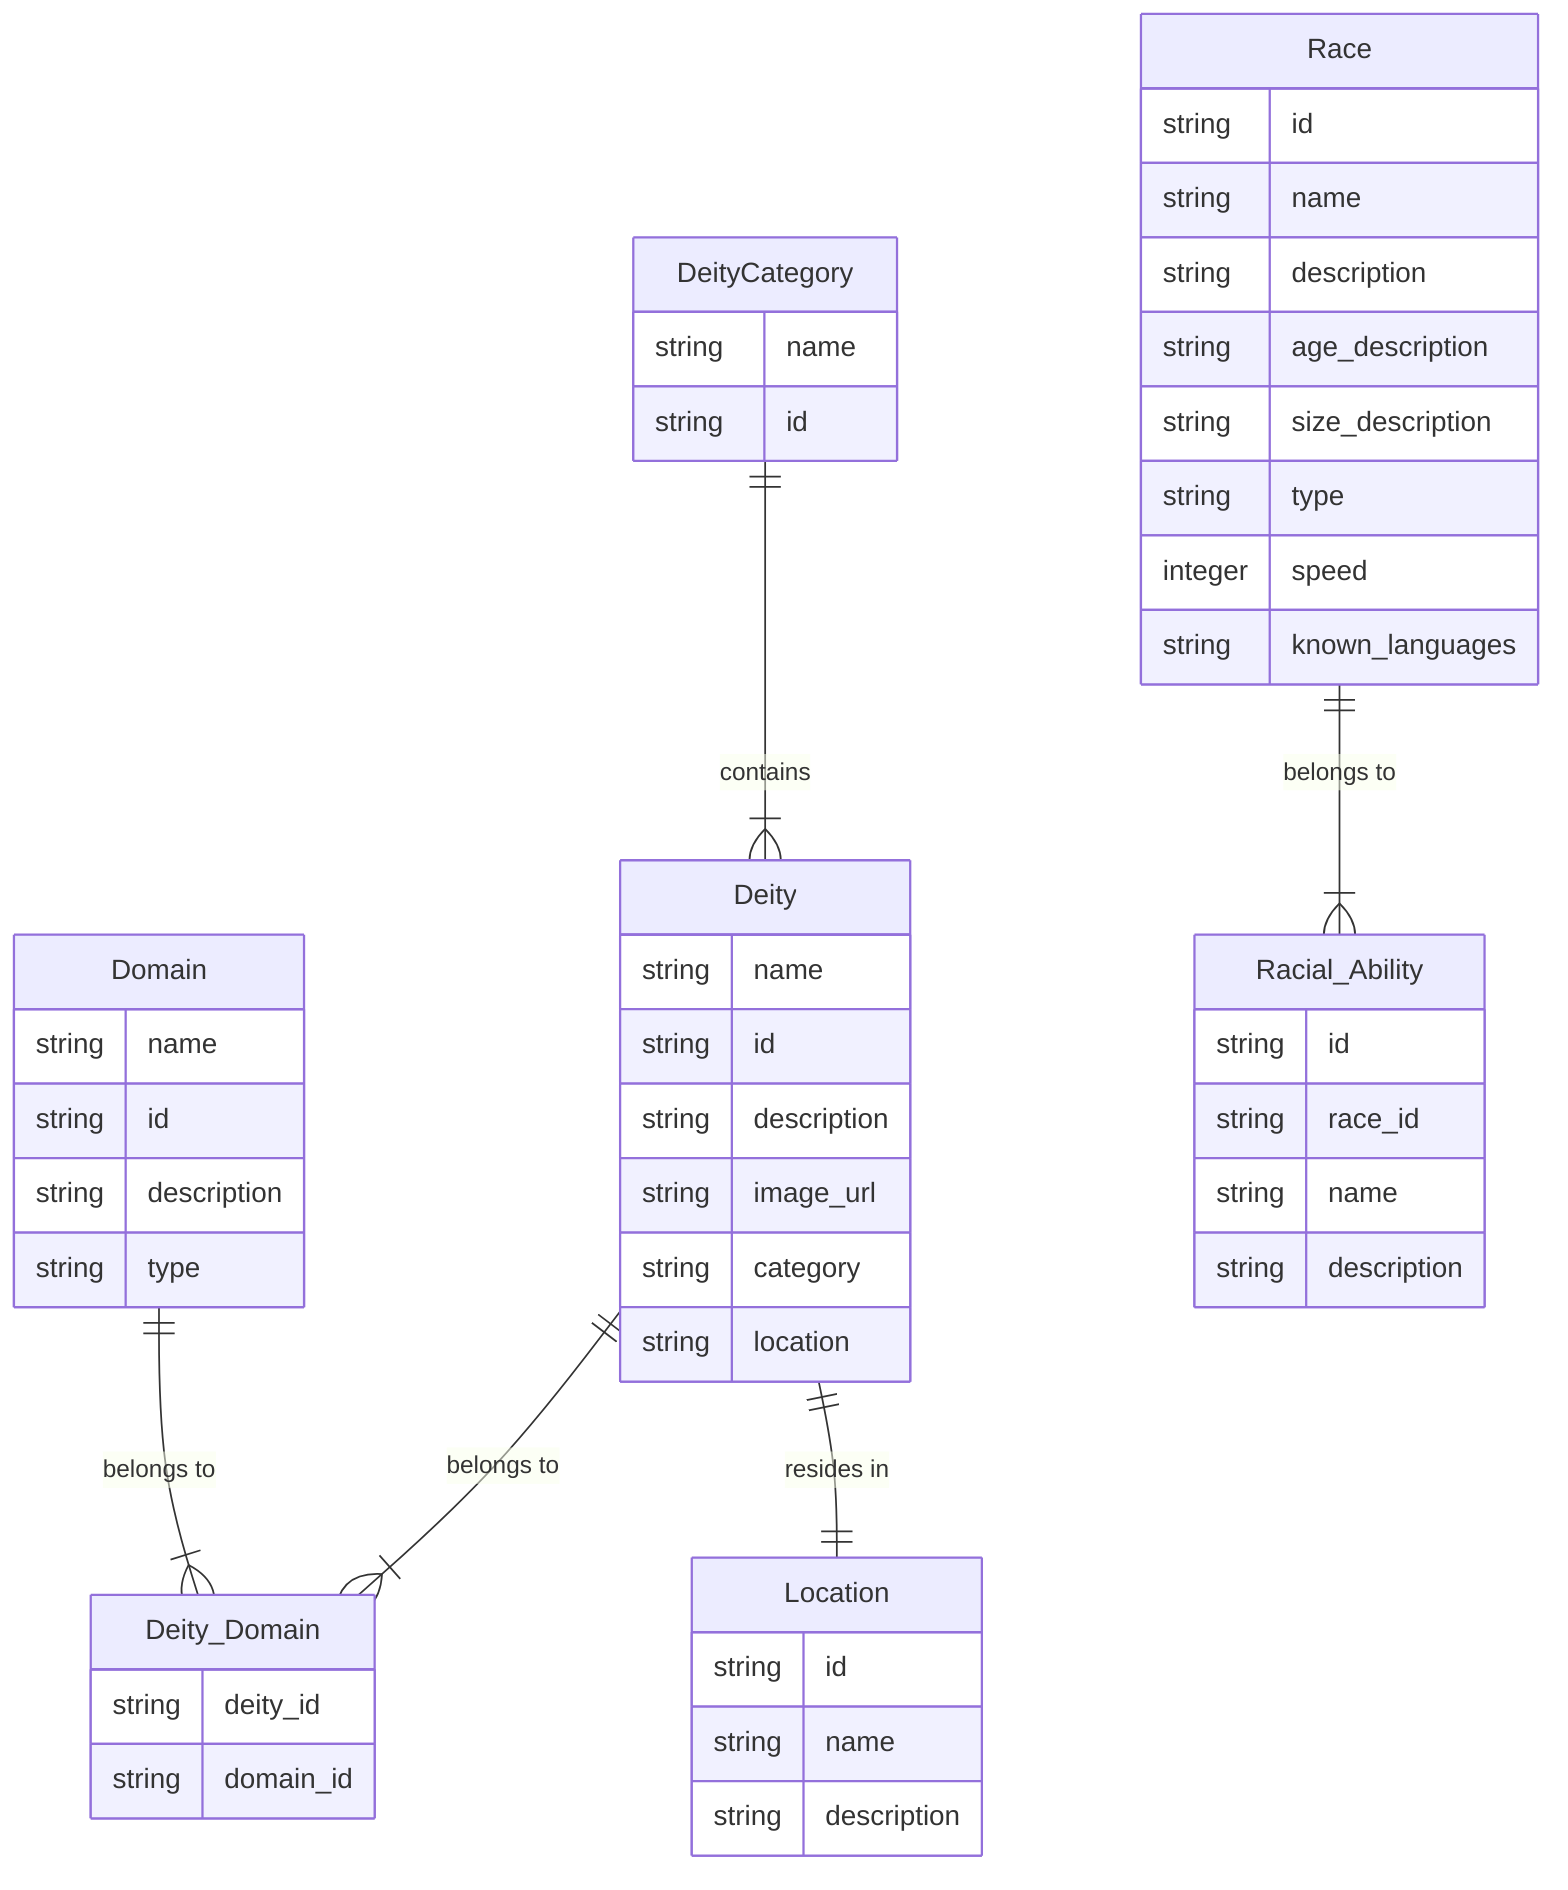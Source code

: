 erDiagram
    DeityCategory ||--|{ Deity : "contains"
    Deity ||--|{ Deity_Domain : "belongs to"
    Domain ||--|{ Deity_Domain : "belongs to"
    Deity ||--|| Location : "resides in"
    Race ||--|{ Racial_Ability : "belongs to"
    DeityCategory {
        string name
        string id
    }
    Deity {
        string name
        string id
        string description
        string image_url
        string category
        string location
    }
    Domain {
        string name
        string id
        string description
        string type
    }
    Deity_Domain {
        string deity_id
        string domain_id
    }
    Location {
        string id
        string name
        string description
    }
    Race {
        string id
        string name
        string description
        string age_description
        string size_description
        string type
        integer speed
        string known_languages
    }
    Racial_Ability {
        string id
        string race_id
        string name
        string description
    }